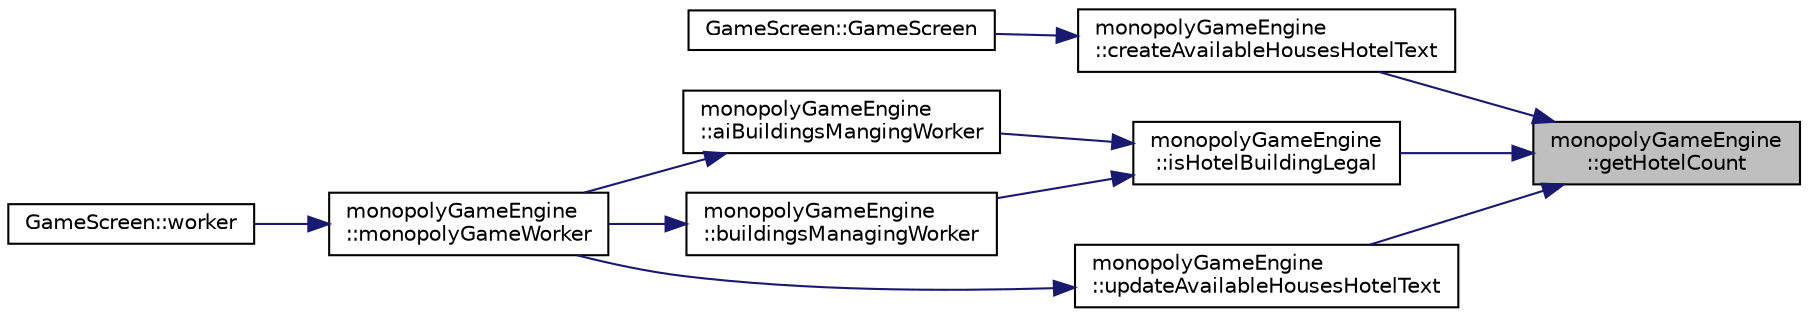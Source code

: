 digraph "monopolyGameEngine::getHotelCount"
{
 // LATEX_PDF_SIZE
  edge [fontname="Helvetica",fontsize="10",labelfontname="Helvetica",labelfontsize="10"];
  node [fontname="Helvetica",fontsize="10",shape=record];
  rankdir="RL";
  Node1 [label="monopolyGameEngine\l::getHotelCount",height=0.2,width=0.4,color="black", fillcolor="grey75", style="filled", fontcolor="black",tooltip=" "];
  Node1 -> Node2 [dir="back",color="midnightblue",fontsize="10",style="solid",fontname="Helvetica"];
  Node2 [label="monopolyGameEngine\l::createAvailableHousesHotelText",height=0.2,width=0.4,color="black", fillcolor="white", style="filled",URL="$classmonopoly_game_engine.html#a8b035a55bf9704c96b24dd363b217530",tooltip=" "];
  Node2 -> Node3 [dir="back",color="midnightblue",fontsize="10",style="solid",fontname="Helvetica"];
  Node3 [label="GameScreen::GameScreen",height=0.2,width=0.4,color="black", fillcolor="white", style="filled",URL="$class_game_screen.html#a3866912fd5861b29c9ad3c08ea67fd16",tooltip=" "];
  Node1 -> Node4 [dir="back",color="midnightblue",fontsize="10",style="solid",fontname="Helvetica"];
  Node4 [label="monopolyGameEngine\l::isHotelBuildingLegal",height=0.2,width=0.4,color="black", fillcolor="white", style="filled",URL="$classmonopoly_game_engine.html#a4b8a36fd929cbdfebba4aed60c4c9300",tooltip=" "];
  Node4 -> Node5 [dir="back",color="midnightblue",fontsize="10",style="solid",fontname="Helvetica"];
  Node5 [label="monopolyGameEngine\l::aiBuildingsMangingWorker",height=0.2,width=0.4,color="black", fillcolor="white", style="filled",URL="$classmonopoly_game_engine.html#aa16c7ef618a34bfe7139734f98731d7e",tooltip=" "];
  Node5 -> Node6 [dir="back",color="midnightblue",fontsize="10",style="solid",fontname="Helvetica"];
  Node6 [label="monopolyGameEngine\l::monopolyGameWorker",height=0.2,width=0.4,color="black", fillcolor="white", style="filled",URL="$classmonopoly_game_engine.html#acfa722f1ffec4781429f86997595db7d",tooltip=" "];
  Node6 -> Node7 [dir="back",color="midnightblue",fontsize="10",style="solid",fontname="Helvetica"];
  Node7 [label="GameScreen::worker",height=0.2,width=0.4,color="black", fillcolor="white", style="filled",URL="$class_game_screen.html#a140fce95914abbf9efac4ad6bb0c98dc",tooltip=" "];
  Node4 -> Node8 [dir="back",color="midnightblue",fontsize="10",style="solid",fontname="Helvetica"];
  Node8 [label="monopolyGameEngine\l::buildingsManagingWorker",height=0.2,width=0.4,color="black", fillcolor="white", style="filled",URL="$classmonopoly_game_engine.html#aa5881c8915bd0277e2094b5b0bfaf337",tooltip=" "];
  Node8 -> Node6 [dir="back",color="midnightblue",fontsize="10",style="solid",fontname="Helvetica"];
  Node1 -> Node9 [dir="back",color="midnightblue",fontsize="10",style="solid",fontname="Helvetica"];
  Node9 [label="monopolyGameEngine\l::updateAvailableHousesHotelText",height=0.2,width=0.4,color="black", fillcolor="white", style="filled",URL="$classmonopoly_game_engine.html#a10ce9db1976a313762833e15f8c2dd6f",tooltip=" "];
  Node9 -> Node6 [dir="back",color="midnightblue",fontsize="10",style="solid",fontname="Helvetica"];
}
